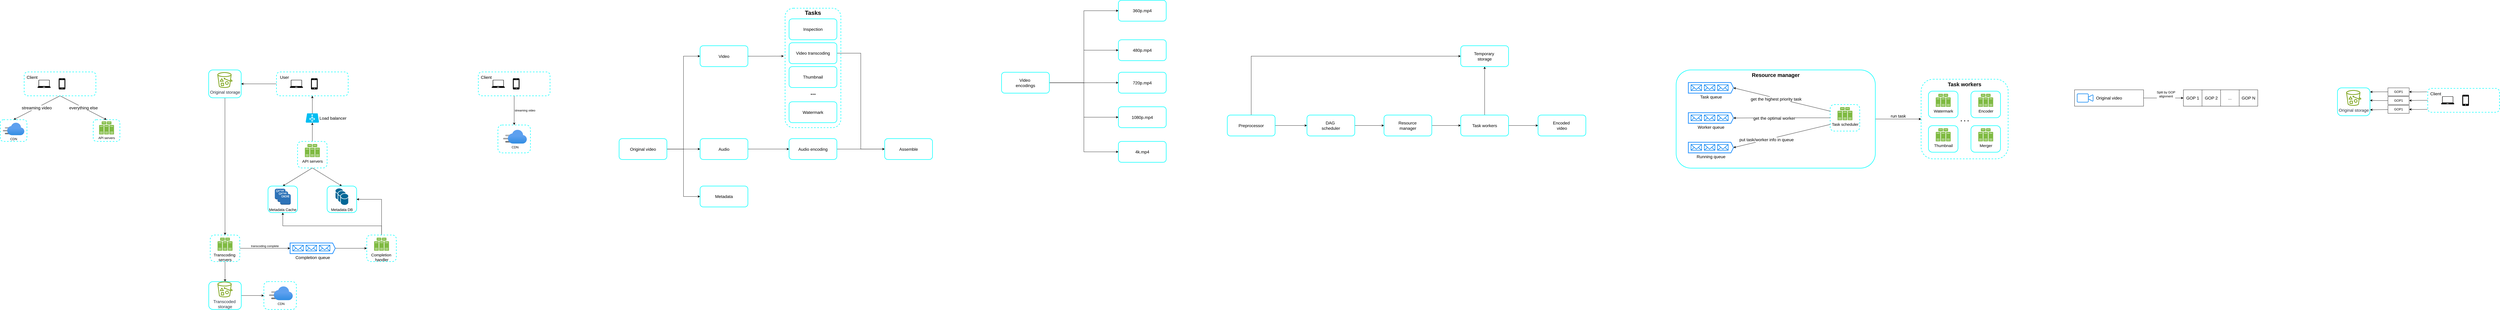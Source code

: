 <mxfile version="25.0.3">
  <diagram name="Page-1" id="iShj6CPr5NxjhSrO0xrF">
    <mxGraphModel dx="1194" dy="772" grid="1" gridSize="10" guides="1" tooltips="1" connect="1" arrows="1" fold="1" page="1" pageScale="1" pageWidth="827" pageHeight="1169" math="0" shadow="0">
      <root>
        <mxCell id="0" />
        <mxCell id="1" parent="0" />
        <mxCell id="dAvbf--570W4i5wHMgeu-1" style="edgeStyle=orthogonalEdgeStyle;rounded=0;orthogonalLoop=1;jettySize=auto;html=1;entryX=0;entryY=0.5;entryDx=0;entryDy=0;" edge="1" parent="1" source="dAvbf--570W4i5wHMgeu-3" target="dAvbf--570W4i5wHMgeu-137">
          <mxGeometry relative="1" as="geometry" />
        </mxCell>
        <mxCell id="dAvbf--570W4i5wHMgeu-2" value="Split by GOP&lt;div&gt;alignment&lt;/div&gt;" style="edgeLabel;html=1;align=center;verticalAlign=bottom;resizable=0;points=[];fontSize=12;labelPosition=center;verticalLabelPosition=top;" vertex="1" connectable="0" parent="dAvbf--570W4i5wHMgeu-1">
          <mxGeometry x="0.114" y="-2" relative="1" as="geometry">
            <mxPoint as="offset" />
          </mxGeometry>
        </mxCell>
        <mxCell id="dAvbf--570W4i5wHMgeu-3" value="Original video" style="rounded=0;whiteSpace=wrap;html=1;align=center;fontSize=16;" vertex="1" parent="1">
          <mxGeometry x="8070" y="417.38" width="260" height="61.75" as="geometry" />
        </mxCell>
        <mxCell id="dAvbf--570W4i5wHMgeu-4" value="Task workers" style="rounded=1;whiteSpace=wrap;html=1;strokeColor=#00FFFF;strokeWidth=2;verticalAlign=top;fontSize=20;fontStyle=1;dashed=1;" vertex="1" parent="1">
          <mxGeometry x="7492.38" y="377.5" width="327.62" height="300" as="geometry" />
        </mxCell>
        <mxCell id="dAvbf--570W4i5wHMgeu-5" value="run task" style="edgeStyle=orthogonalEdgeStyle;rounded=0;orthogonalLoop=1;jettySize=auto;html=1;entryX=0;entryY=0.5;entryDx=0;entryDy=0;labelPosition=center;verticalLabelPosition=top;align=center;verticalAlign=bottom;fontSize=16;" edge="1" parent="1" source="dAvbf--570W4i5wHMgeu-6" target="dAvbf--570W4i5wHMgeu-4">
          <mxGeometry x="-0.004" relative="1" as="geometry">
            <mxPoint as="offset" />
          </mxGeometry>
        </mxCell>
        <mxCell id="dAvbf--570W4i5wHMgeu-6" value="Resource manager" style="rounded=1;whiteSpace=wrap;html=1;strokeColor=#00FFFF;strokeWidth=2;labelPosition=center;verticalLabelPosition=middle;align=center;verticalAlign=top;fontSize=20;fontStyle=1" vertex="1" parent="1">
          <mxGeometry x="6570" y="342.5" width="750" height="370" as="geometry" />
        </mxCell>
        <mxCell id="dAvbf--570W4i5wHMgeu-7" value="" style="rounded=1;whiteSpace=wrap;html=1;strokeColor=#00FFFF;strokeWidth=2;dashed=1;" vertex="1" parent="1">
          <mxGeometry x="1252.51" y="1140" width="122.5" height="105" as="geometry" />
        </mxCell>
        <mxCell id="dAvbf--570W4i5wHMgeu-8" style="edgeStyle=orthogonalEdgeStyle;rounded=0;orthogonalLoop=1;jettySize=auto;html=1;entryX=0.5;entryY=0;entryDx=0;entryDy=0;" edge="1" parent="1" source="dAvbf--570W4i5wHMgeu-9" target="dAvbf--570W4i5wHMgeu-51">
          <mxGeometry relative="1" as="geometry" />
        </mxCell>
        <mxCell id="dAvbf--570W4i5wHMgeu-9" value="" style="rounded=1;whiteSpace=wrap;html=1;strokeColor=#00FFFF;strokeWidth=2;" vertex="1" parent="1">
          <mxGeometry x="1044.65" y="342.5" width="122.5" height="105" as="geometry" />
        </mxCell>
        <mxCell id="dAvbf--570W4i5wHMgeu-10" value="" style="rounded=1;whiteSpace=wrap;html=1;spacingLeft=0;spacingTop=0;strokeColor=#00FFFF;strokeWidth=2;dashed=1;fontSize=16;spacing=0;" vertex="1" parent="1">
          <mxGeometry x="610" y="530" width="100.38" height="81.75" as="geometry" />
        </mxCell>
        <mxCell id="dAvbf--570W4i5wHMgeu-11" value="streaming video" style="rounded=0;orthogonalLoop=1;jettySize=auto;html=1;entryX=0.5;entryY=0;entryDx=0;entryDy=0;exitX=0.5;exitY=1;exitDx=0;exitDy=0;fontSize=16;" edge="1" parent="1" source="dAvbf--570W4i5wHMgeu-13" target="dAvbf--570W4i5wHMgeu-17">
          <mxGeometry relative="1" as="geometry" />
        </mxCell>
        <mxCell id="dAvbf--570W4i5wHMgeu-12" value="everything else" style="rounded=0;orthogonalLoop=1;jettySize=auto;html=1;entryX=0.5;entryY=0;entryDx=0;entryDy=0;exitX=0.5;exitY=1;exitDx=0;exitDy=0;fontSize=16;" edge="1" parent="1" source="dAvbf--570W4i5wHMgeu-13" target="dAvbf--570W4i5wHMgeu-10">
          <mxGeometry relative="1" as="geometry" />
        </mxCell>
        <mxCell id="dAvbf--570W4i5wHMgeu-13" value="Client" style="rounded=1;whiteSpace=wrap;html=1;spacingLeft=-210;spacingTop=-50;strokeColor=#00FFFF;strokeWidth=2;dashed=1;fontSize=16;" vertex="1" parent="1">
          <mxGeometry x="350" y="350" width="270" height="90" as="geometry" />
        </mxCell>
        <mxCell id="dAvbf--570W4i5wHMgeu-14" value="" style="sketch=0;aspect=fixed;pointerEvents=1;shadow=0;dashed=0;html=1;strokeColor=none;labelPosition=center;verticalLabelPosition=bottom;verticalAlign=top;align=center;fillColor=#000000;shape=mxgraph.azure.laptop" vertex="1" parent="1">
          <mxGeometry x="400" y="380" width="50" height="30" as="geometry" />
        </mxCell>
        <mxCell id="dAvbf--570W4i5wHMgeu-15" value="" style="sketch=0;pointerEvents=1;shadow=0;dashed=0;html=1;strokeColor=none;fillColor=#000000;labelPosition=center;verticalLabelPosition=bottom;verticalAlign=top;outlineConnect=0;align=center;shape=mxgraph.office.devices.cell_phone_iphone_standalone;" vertex="1" parent="1">
          <mxGeometry x="480" y="374" width="25" height="42" as="geometry" />
        </mxCell>
        <mxCell id="dAvbf--570W4i5wHMgeu-16" value="" style="shape=image;html=1;verticalAlign=top;verticalLabelPosition=bottom;labelBackgroundColor=#ffffff;imageAspect=0;aspect=fixed;image=https://cdn0.iconfinder.com/data/icons/iphone-7-airpods-icons-solid-style/24/apple-tv-box-128.png" vertex="1" parent="1">
          <mxGeometry x="530" y="360" width="70" height="70" as="geometry" />
        </mxCell>
        <mxCell id="dAvbf--570W4i5wHMgeu-17" value="" style="rounded=1;whiteSpace=wrap;html=1;spacingLeft=0;spacingTop=0;strokeColor=#00FFFF;strokeWidth=2;dashed=1;fontSize=16;spacing=0;" vertex="1" parent="1">
          <mxGeometry x="260" y="530" width="100.38" height="81.75" as="geometry" />
        </mxCell>
        <mxCell id="dAvbf--570W4i5wHMgeu-18" value="CDN" style="image;aspect=fixed;html=1;points=[];align=center;fontSize=12;image=img/lib/azure2/app_services/CDN_Profiles.svg;" vertex="1" parent="1">
          <mxGeometry x="269.81" y="541.12" width="80.75" height="47.5" as="geometry" />
        </mxCell>
        <mxCell id="dAvbf--570W4i5wHMgeu-19" value="API servers" style="sketch=0;pointerEvents=1;shadow=0;dashed=0;html=1;strokeColor=none;fillColor=#505050;labelPosition=center;verticalLabelPosition=bottom;verticalAlign=top;outlineConnect=0;align=center;shape=mxgraph.office.servers.server_farm;fillColor=#7FBA42;" vertex="1" parent="1">
          <mxGeometry x="632.19" y="536.38" width="56" height="49" as="geometry" />
        </mxCell>
        <mxCell id="dAvbf--570W4i5wHMgeu-20" style="edgeStyle=orthogonalEdgeStyle;rounded=0;orthogonalLoop=1;jettySize=auto;html=1;entryX=1;entryY=0.5;entryDx=0;entryDy=0;" edge="1" parent="1" source="dAvbf--570W4i5wHMgeu-21" target="dAvbf--570W4i5wHMgeu-9">
          <mxGeometry relative="1" as="geometry" />
        </mxCell>
        <mxCell id="dAvbf--570W4i5wHMgeu-21" value="User" style="rounded=1;whiteSpace=wrap;html=1;spacingLeft=-210;spacingTop=-50;strokeColor=#00FFFF;strokeWidth=2;dashed=1;fontSize=16;" vertex="1" parent="1">
          <mxGeometry x="1300" y="350" width="270" height="90" as="geometry" />
        </mxCell>
        <mxCell id="dAvbf--570W4i5wHMgeu-22" value="" style="sketch=0;aspect=fixed;pointerEvents=1;shadow=0;dashed=0;html=1;strokeColor=none;labelPosition=center;verticalLabelPosition=bottom;verticalAlign=top;align=center;fillColor=#000000;shape=mxgraph.azure.laptop" vertex="1" parent="1">
          <mxGeometry x="1350" y="380" width="50" height="30" as="geometry" />
        </mxCell>
        <mxCell id="dAvbf--570W4i5wHMgeu-23" value="" style="sketch=0;pointerEvents=1;shadow=0;dashed=0;html=1;strokeColor=none;fillColor=#000000;labelPosition=center;verticalLabelPosition=bottom;verticalAlign=top;outlineConnect=0;align=center;shape=mxgraph.office.devices.cell_phone_iphone_standalone;" vertex="1" parent="1">
          <mxGeometry x="1430" y="374" width="25" height="42" as="geometry" />
        </mxCell>
        <mxCell id="dAvbf--570W4i5wHMgeu-24" value="" style="shape=image;html=1;verticalAlign=top;verticalLabelPosition=bottom;labelBackgroundColor=#ffffff;imageAspect=0;aspect=fixed;image=https://cdn0.iconfinder.com/data/icons/iphone-7-airpods-icons-solid-style/24/apple-tv-box-128.png" vertex="1" parent="1">
          <mxGeometry x="1480" y="360" width="70" height="70" as="geometry" />
        </mxCell>
        <mxCell id="dAvbf--570W4i5wHMgeu-25" value="Original storage" style="sketch=0;outlineConnect=0;fontColor=#232F3E;gradientColor=none;fillColor=#7AA116;strokeColor=none;dashed=0;verticalLabelPosition=bottom;verticalAlign=top;align=center;html=1;fontSize=16;fontStyle=0;aspect=fixed;pointerEvents=1;shape=mxgraph.aws4.bucket_with_objects;" vertex="1" parent="1">
          <mxGeometry x="1077.53" y="351" width="56.73" height="59" as="geometry" />
        </mxCell>
        <mxCell id="dAvbf--570W4i5wHMgeu-26" style="edgeStyle=orthogonalEdgeStyle;rounded=0;orthogonalLoop=1;jettySize=auto;html=1;entryX=0.5;entryY=0;entryDx=0;entryDy=0;startArrow=classic;startFill=1;endArrow=none;endFill=0;" edge="1" parent="1" source="dAvbf--570W4i5wHMgeu-27" target="dAvbf--570W4i5wHMgeu-31">
          <mxGeometry relative="1" as="geometry" />
        </mxCell>
        <mxCell id="dAvbf--570W4i5wHMgeu-27" value="Load balancer" style="verticalLabelPosition=middle;html=1;verticalAlign=middle;align=left;strokeColor=none;fillColor=#00BEF2;shape=mxgraph.azure.azure_load_balancer;labelPosition=right;fontSize=16;" vertex="1" parent="1">
          <mxGeometry x="1410" y="506.12" width="50" height="35" as="geometry" />
        </mxCell>
        <mxCell id="dAvbf--570W4i5wHMgeu-28" style="edgeStyle=orthogonalEdgeStyle;rounded=0;orthogonalLoop=1;jettySize=auto;html=1;entryX=0.5;entryY=0;entryDx=0;entryDy=0;entryPerimeter=0;startArrow=classic;startFill=1;endArrow=none;endFill=0;" edge="1" parent="1" source="dAvbf--570W4i5wHMgeu-21" target="dAvbf--570W4i5wHMgeu-27">
          <mxGeometry relative="1" as="geometry" />
        </mxCell>
        <mxCell id="dAvbf--570W4i5wHMgeu-29" style="rounded=0;orthogonalLoop=1;jettySize=auto;html=1;exitX=0.5;exitY=1;exitDx=0;exitDy=0;entryX=0.5;entryY=0;entryDx=0;entryDy=0;" edge="1" parent="1" source="dAvbf--570W4i5wHMgeu-31" target="dAvbf--570W4i5wHMgeu-33">
          <mxGeometry relative="1" as="geometry" />
        </mxCell>
        <mxCell id="dAvbf--570W4i5wHMgeu-30" style="rounded=0;orthogonalLoop=1;jettySize=auto;html=1;entryX=0.5;entryY=0;entryDx=0;entryDy=0;exitX=0.5;exitY=1;exitDx=0;exitDy=0;" edge="1" parent="1" source="dAvbf--570W4i5wHMgeu-31" target="dAvbf--570W4i5wHMgeu-34">
          <mxGeometry relative="1" as="geometry" />
        </mxCell>
        <mxCell id="dAvbf--570W4i5wHMgeu-31" value="" style="rounded=1;whiteSpace=wrap;html=1;strokeColor=#00FFFF;strokeWidth=2;dashed=1;" vertex="1" parent="1">
          <mxGeometry x="1379.38" y="611.75" width="111.25" height="100" as="geometry" />
        </mxCell>
        <mxCell id="dAvbf--570W4i5wHMgeu-32" value="&lt;font style=&quot;font-size: 15px;&quot;&gt;API servers&lt;/font&gt;" style="sketch=0;pointerEvents=1;shadow=0;dashed=0;html=1;strokeColor=none;fillColor=#505050;labelPosition=center;verticalLabelPosition=bottom;verticalAlign=top;outlineConnect=0;align=center;shape=mxgraph.office.servers.server_farm;fillColor=#7FBA42;" vertex="1" parent="1">
          <mxGeometry x="1407.01" y="621.75" width="56" height="49" as="geometry" />
        </mxCell>
        <mxCell id="dAvbf--570W4i5wHMgeu-33" value="Metadata Cache" style="rounded=1;whiteSpace=wrap;html=1;strokeColor=#00FFFF;strokeWidth=2;fontSize=14;verticalAlign=bottom;" vertex="1" parent="1">
          <mxGeometry x="1268.13" y="780" width="111.25" height="100" as="geometry" />
        </mxCell>
        <mxCell id="dAvbf--570W4i5wHMgeu-34" value="Metadata DB" style="rounded=1;whiteSpace=wrap;html=1;strokeColor=#00FFFF;strokeWidth=2;verticalAlign=bottom;fontSize=14;" vertex="1" parent="1">
          <mxGeometry x="1490.63" y="780" width="111.25" height="100" as="geometry" />
        </mxCell>
        <mxCell id="dAvbf--570W4i5wHMgeu-35" value="" style="outlineConnect=0;dashed=0;verticalLabelPosition=bottom;verticalAlign=top;align=center;html=1;shape=mxgraph.aws3.cache_node;fillColor=#2E73B8;gradientColor=none;" vertex="1" parent="1">
          <mxGeometry x="1293.76" y="790" width="40" height="40" as="geometry" />
        </mxCell>
        <mxCell id="dAvbf--570W4i5wHMgeu-36" value="" style="outlineConnect=0;dashed=0;verticalLabelPosition=bottom;verticalAlign=top;align=center;html=1;shape=mxgraph.aws3.cache_node;fillColor=#2E73B8;gradientColor=none;" vertex="1" parent="1">
          <mxGeometry x="1303.76" y="800" width="40" height="40" as="geometry" />
        </mxCell>
        <mxCell id="dAvbf--570W4i5wHMgeu-37" value="" style="outlineConnect=0;dashed=0;verticalLabelPosition=bottom;verticalAlign=top;align=center;html=1;shape=mxgraph.aws3.cache_node;fillColor=#2E73B8;gradientColor=none;" vertex="1" parent="1">
          <mxGeometry x="1313.76" y="810" width="40" height="40" as="geometry" />
        </mxCell>
        <mxCell id="dAvbf--570W4i5wHMgeu-38" value="" style="shape=mxgraph.cisco.storage.relational_database;html=1;pointerEvents=1;dashed=0;fillColor=#036897;strokeColor=#ffffff;strokeWidth=2;verticalLabelPosition=bottom;verticalAlign=top;align=center;outlineConnect=0;" vertex="1" parent="1">
          <mxGeometry x="1521.26" y="788" width="30" height="44" as="geometry" />
        </mxCell>
        <mxCell id="dAvbf--570W4i5wHMgeu-39" value="" style="shape=mxgraph.cisco.storage.relational_database;html=1;pointerEvents=1;dashed=0;fillColor=#036897;strokeColor=#ffffff;strokeWidth=2;verticalLabelPosition=bottom;verticalAlign=top;align=center;outlineConnect=0;" vertex="1" parent="1">
          <mxGeometry x="1531.26" y="798" width="30" height="44" as="geometry" />
        </mxCell>
        <mxCell id="dAvbf--570W4i5wHMgeu-40" value="" style="shape=mxgraph.cisco.storage.relational_database;html=1;pointerEvents=1;dashed=0;fillColor=#036897;strokeColor=#ffffff;strokeWidth=2;verticalLabelPosition=bottom;verticalAlign=top;align=center;outlineConnect=0;" vertex="1" parent="1">
          <mxGeometry x="1541.26" y="808" width="30" height="44" as="geometry" />
        </mxCell>
        <mxCell id="dAvbf--570W4i5wHMgeu-41" style="edgeStyle=orthogonalEdgeStyle;rounded=0;orthogonalLoop=1;jettySize=auto;html=1;" edge="1" parent="1" source="dAvbf--570W4i5wHMgeu-42" target="dAvbf--570W4i5wHMgeu-48">
          <mxGeometry relative="1" as="geometry" />
        </mxCell>
        <mxCell id="dAvbf--570W4i5wHMgeu-42" value="Completion queue" style="html=1;shadow=0;dashed=0;align=center;verticalAlign=top;shape=mxgraph.arrows2.arrow;dy=0;dx=10;notch=0;strokeWidth=3;strokeColor=#3399FF;labelPosition=center;verticalLabelPosition=bottom;fontSize=16;spacing=0;" vertex="1" parent="1">
          <mxGeometry x="1351.26" y="994.5" width="170" height="40" as="geometry" />
        </mxCell>
        <mxCell id="dAvbf--570W4i5wHMgeu-43" value="" style="html=1;verticalLabelPosition=bottom;align=center;labelBackgroundColor=#ffffff;verticalAlign=top;strokeWidth=2;strokeColor=#0080F0;shadow=0;dashed=0;shape=mxgraph.ios7.icons.mail;" vertex="1" parent="1">
          <mxGeometry x="1361.26" y="1003" width="40" height="21.5" as="geometry" />
        </mxCell>
        <mxCell id="dAvbf--570W4i5wHMgeu-44" value="" style="html=1;verticalLabelPosition=bottom;align=center;labelBackgroundColor=#ffffff;verticalAlign=top;strokeWidth=2;strokeColor=#0080F0;shadow=0;dashed=0;shape=mxgraph.ios7.icons.mail;" vertex="1" parent="1">
          <mxGeometry x="1461.26" y="1003" width="40" height="21.5" as="geometry" />
        </mxCell>
        <mxCell id="dAvbf--570W4i5wHMgeu-45" value="" style="html=1;verticalLabelPosition=bottom;align=center;labelBackgroundColor=#ffffff;verticalAlign=top;strokeWidth=2;strokeColor=#0080F0;shadow=0;dashed=0;shape=mxgraph.ios7.icons.mail;" vertex="1" parent="1">
          <mxGeometry x="1411.26" y="1003" width="40" height="21.5" as="geometry" />
        </mxCell>
        <mxCell id="dAvbf--570W4i5wHMgeu-46" style="edgeStyle=orthogonalEdgeStyle;rounded=0;orthogonalLoop=1;jettySize=auto;html=1;entryX=1;entryY=0.5;entryDx=0;entryDy=0;" edge="1" parent="1" source="dAvbf--570W4i5wHMgeu-48" target="dAvbf--570W4i5wHMgeu-34">
          <mxGeometry relative="1" as="geometry">
            <Array as="points">
              <mxPoint x="1696" y="830" />
            </Array>
          </mxGeometry>
        </mxCell>
        <mxCell id="dAvbf--570W4i5wHMgeu-47" style="edgeStyle=orthogonalEdgeStyle;rounded=0;orthogonalLoop=1;jettySize=auto;html=1;entryX=0.5;entryY=1;entryDx=0;entryDy=0;" edge="1" parent="1" source="dAvbf--570W4i5wHMgeu-48" target="dAvbf--570W4i5wHMgeu-33">
          <mxGeometry relative="1" as="geometry">
            <Array as="points">
              <mxPoint x="1696" y="930" />
              <mxPoint x="1324" y="930" />
            </Array>
          </mxGeometry>
        </mxCell>
        <mxCell id="dAvbf--570W4i5wHMgeu-48" value="" style="rounded=1;whiteSpace=wrap;html=1;strokeColor=#00FFFF;strokeWidth=2;dashed=1;" vertex="1" parent="1">
          <mxGeometry x="1640" y="964.5" width="111.25" height="100" as="geometry" />
        </mxCell>
        <mxCell id="dAvbf--570W4i5wHMgeu-49" value="&lt;font style=&quot;font-size: 15px;&quot;&gt;Completion&amp;nbsp;&lt;/font&gt;&lt;div&gt;&lt;font style=&quot;font-size: 15px;&quot;&gt;handler&lt;/font&gt;&lt;/div&gt;" style="sketch=0;pointerEvents=1;shadow=0;dashed=0;html=1;strokeColor=none;fillColor=#505050;labelPosition=center;verticalLabelPosition=bottom;verticalAlign=top;outlineConnect=0;align=center;shape=mxgraph.office.servers.server_farm;fillColor=#7FBA42;" vertex="1" parent="1">
          <mxGeometry x="1667.63" y="974.5" width="56" height="49" as="geometry" />
        </mxCell>
        <mxCell id="dAvbf--570W4i5wHMgeu-50" style="edgeStyle=orthogonalEdgeStyle;rounded=0;orthogonalLoop=1;jettySize=auto;html=1;entryX=0.5;entryY=0;entryDx=0;entryDy=0;" edge="1" parent="1" source="dAvbf--570W4i5wHMgeu-51" target="dAvbf--570W4i5wHMgeu-55">
          <mxGeometry relative="1" as="geometry" />
        </mxCell>
        <mxCell id="dAvbf--570W4i5wHMgeu-51" value="" style="rounded=1;whiteSpace=wrap;html=1;strokeColor=#00FFFF;strokeWidth=2;dashed=1;" vertex="1" parent="1">
          <mxGeometry x="1050.63" y="964.5" width="111.25" height="100" as="geometry" />
        </mxCell>
        <mxCell id="dAvbf--570W4i5wHMgeu-52" value="&lt;font style=&quot;font-size: 15px;&quot;&gt;Transcoding&amp;nbsp;&lt;/font&gt;&lt;div&gt;&lt;font style=&quot;font-size: 15px;&quot;&gt;servers&lt;/font&gt;&lt;/div&gt;" style="sketch=0;pointerEvents=1;shadow=0;dashed=0;html=1;strokeColor=none;fillColor=#505050;labelPosition=center;verticalLabelPosition=bottom;verticalAlign=top;outlineConnect=0;align=center;shape=mxgraph.office.servers.server_farm;fillColor=#7FBA42;" vertex="1" parent="1">
          <mxGeometry x="1078.26" y="974.5" width="56" height="49" as="geometry" />
        </mxCell>
        <mxCell id="dAvbf--570W4i5wHMgeu-53" value="transcoding complete" style="edgeStyle=orthogonalEdgeStyle;rounded=0;orthogonalLoop=1;jettySize=auto;html=1;entryX=0;entryY=0.5;entryDx=0;entryDy=0;entryPerimeter=0;verticalAlign=bottom;labelPosition=center;verticalLabelPosition=top;align=center;" edge="1" parent="1" source="dAvbf--570W4i5wHMgeu-51" target="dAvbf--570W4i5wHMgeu-42">
          <mxGeometry relative="1" as="geometry" />
        </mxCell>
        <mxCell id="dAvbf--570W4i5wHMgeu-54" style="edgeStyle=orthogonalEdgeStyle;rounded=0;orthogonalLoop=1;jettySize=auto;html=1;entryX=0;entryY=0.5;entryDx=0;entryDy=0;" edge="1" parent="1" source="dAvbf--570W4i5wHMgeu-55" target="dAvbf--570W4i5wHMgeu-7">
          <mxGeometry relative="1" as="geometry" />
        </mxCell>
        <mxCell id="dAvbf--570W4i5wHMgeu-55" value="" style="rounded=1;whiteSpace=wrap;html=1;strokeColor=#00FFFF;strokeWidth=2;" vertex="1" parent="1">
          <mxGeometry x="1045.01" y="1140" width="122.5" height="105" as="geometry" />
        </mxCell>
        <mxCell id="dAvbf--570W4i5wHMgeu-56" value="Transcoded&amp;nbsp;&lt;div&gt;storage&lt;/div&gt;" style="sketch=0;outlineConnect=0;fontColor=#232F3E;gradientColor=none;fillColor=#7AA116;strokeColor=none;dashed=0;verticalLabelPosition=bottom;verticalAlign=top;align=center;html=1;fontSize=16;fontStyle=0;aspect=fixed;pointerEvents=1;shape=mxgraph.aws4.bucket_with_objects;" vertex="1" parent="1">
          <mxGeometry x="1077.89" y="1140" width="56.73" height="59" as="geometry" />
        </mxCell>
        <mxCell id="dAvbf--570W4i5wHMgeu-57" value="CDN" style="image;aspect=fixed;html=1;points=[];align=center;fontSize=12;image=img/lib/azure2/app_services/CDN_Profiles.svg;" vertex="1" parent="1">
          <mxGeometry x="1272.01" y="1157.75" width="89.25" height="52.5" as="geometry" />
        </mxCell>
        <mxCell id="dAvbf--570W4i5wHMgeu-58" value="streaming video" style="edgeStyle=orthogonalEdgeStyle;rounded=0;orthogonalLoop=1;jettySize=auto;html=1;entryX=0.5;entryY=0;entryDx=0;entryDy=0;labelPosition=right;verticalLabelPosition=middle;align=left;verticalAlign=middle;" edge="1" parent="1" source="dAvbf--570W4i5wHMgeu-59" target="dAvbf--570W4i5wHMgeu-63">
          <mxGeometry relative="1" as="geometry" />
        </mxCell>
        <mxCell id="dAvbf--570W4i5wHMgeu-59" value="Client" style="rounded=1;whiteSpace=wrap;html=1;spacingLeft=-210;spacingTop=-50;strokeColor=#00FFFF;strokeWidth=2;dashed=1;fontSize=16;" vertex="1" parent="1">
          <mxGeometry x="2060" y="350" width="270" height="90" as="geometry" />
        </mxCell>
        <mxCell id="dAvbf--570W4i5wHMgeu-60" value="" style="sketch=0;aspect=fixed;pointerEvents=1;shadow=0;dashed=0;html=1;strokeColor=none;labelPosition=center;verticalLabelPosition=bottom;verticalAlign=top;align=center;fillColor=#000000;shape=mxgraph.azure.laptop" vertex="1" parent="1">
          <mxGeometry x="2110" y="380" width="50" height="30" as="geometry" />
        </mxCell>
        <mxCell id="dAvbf--570W4i5wHMgeu-61" value="" style="sketch=0;pointerEvents=1;shadow=0;dashed=0;html=1;strokeColor=none;fillColor=#000000;labelPosition=center;verticalLabelPosition=bottom;verticalAlign=top;outlineConnect=0;align=center;shape=mxgraph.office.devices.cell_phone_iphone_standalone;" vertex="1" parent="1">
          <mxGeometry x="2190" y="374" width="25" height="42" as="geometry" />
        </mxCell>
        <mxCell id="dAvbf--570W4i5wHMgeu-62" value="" style="shape=image;html=1;verticalAlign=top;verticalLabelPosition=bottom;labelBackgroundColor=#ffffff;imageAspect=0;aspect=fixed;image=https://cdn0.iconfinder.com/data/icons/iphone-7-airpods-icons-solid-style/24/apple-tv-box-128.png" vertex="1" parent="1">
          <mxGeometry x="2240" y="360" width="70" height="70" as="geometry" />
        </mxCell>
        <mxCell id="dAvbf--570W4i5wHMgeu-63" value="" style="rounded=1;whiteSpace=wrap;html=1;strokeColor=#00FFFF;strokeWidth=2;dashed=1;" vertex="1" parent="1">
          <mxGeometry x="2133.75" y="550" width="122.5" height="105" as="geometry" />
        </mxCell>
        <mxCell id="dAvbf--570W4i5wHMgeu-64" value="CDN" style="image;aspect=fixed;html=1;points=[];align=center;fontSize=12;image=img/lib/azure2/app_services/CDN_Profiles.svg;" vertex="1" parent="1">
          <mxGeometry x="2153.25" y="567.75" width="89.25" height="52.5" as="geometry" />
        </mxCell>
        <mxCell id="dAvbf--570W4i5wHMgeu-65" style="edgeStyle=orthogonalEdgeStyle;rounded=0;orthogonalLoop=1;jettySize=auto;html=1;entryX=0;entryY=0.5;entryDx=0;entryDy=0;" edge="1" parent="1" source="dAvbf--570W4i5wHMgeu-68" target="dAvbf--570W4i5wHMgeu-70">
          <mxGeometry relative="1" as="geometry" />
        </mxCell>
        <mxCell id="dAvbf--570W4i5wHMgeu-66" style="edgeStyle=orthogonalEdgeStyle;rounded=0;orthogonalLoop=1;jettySize=auto;html=1;entryX=0;entryY=0.5;entryDx=0;entryDy=0;" edge="1" parent="1" source="dAvbf--570W4i5wHMgeu-68" target="dAvbf--570W4i5wHMgeu-71">
          <mxGeometry relative="1" as="geometry" />
        </mxCell>
        <mxCell id="dAvbf--570W4i5wHMgeu-67" style="edgeStyle=orthogonalEdgeStyle;rounded=0;orthogonalLoop=1;jettySize=auto;html=1;entryX=0;entryY=0.5;entryDx=0;entryDy=0;" edge="1" parent="1" source="dAvbf--570W4i5wHMgeu-68" target="dAvbf--570W4i5wHMgeu-72">
          <mxGeometry relative="1" as="geometry" />
        </mxCell>
        <mxCell id="dAvbf--570W4i5wHMgeu-68" value="Original video" style="rounded=1;whiteSpace=wrap;html=1;spacingLeft=0;spacingTop=0;strokeColor=#00FFFF;strokeWidth=2;fontSize=16;spacing=0;" vertex="1" parent="1">
          <mxGeometry x="2590" y="601.25" width="180" height="78.75" as="geometry" />
        </mxCell>
        <mxCell id="dAvbf--570W4i5wHMgeu-69" style="edgeStyle=orthogonalEdgeStyle;rounded=0;orthogonalLoop=1;jettySize=auto;html=1;" edge="1" parent="1" source="dAvbf--570W4i5wHMgeu-70" target="dAvbf--570W4i5wHMgeu-74">
          <mxGeometry relative="1" as="geometry" />
        </mxCell>
        <mxCell id="dAvbf--570W4i5wHMgeu-70" value="Audio" style="rounded=1;whiteSpace=wrap;html=1;spacingLeft=0;spacingTop=0;strokeColor=#00FFFF;strokeWidth=2;fontSize=16;spacing=0;" vertex="1" parent="1">
          <mxGeometry x="2895" y="601.25" width="180" height="78.75" as="geometry" />
        </mxCell>
        <mxCell id="dAvbf--570W4i5wHMgeu-71" value="Video" style="rounded=1;whiteSpace=wrap;html=1;spacingLeft=0;spacingTop=0;strokeColor=#00FFFF;strokeWidth=2;fontSize=16;spacing=0;" vertex="1" parent="1">
          <mxGeometry x="2895" y="251.25" width="180" height="78.75" as="geometry" />
        </mxCell>
        <mxCell id="dAvbf--570W4i5wHMgeu-72" value="Metadata" style="rounded=1;whiteSpace=wrap;html=1;spacingLeft=0;spacingTop=0;strokeColor=#00FFFF;strokeWidth=2;fontSize=16;spacing=0;" vertex="1" parent="1">
          <mxGeometry x="2895" y="780" width="180" height="78.75" as="geometry" />
        </mxCell>
        <mxCell id="dAvbf--570W4i5wHMgeu-73" style="edgeStyle=orthogonalEdgeStyle;rounded=0;orthogonalLoop=1;jettySize=auto;html=1;entryX=0;entryY=0.5;entryDx=0;entryDy=0;" edge="1" parent="1" source="dAvbf--570W4i5wHMgeu-74" target="dAvbf--570W4i5wHMgeu-83">
          <mxGeometry relative="1" as="geometry" />
        </mxCell>
        <mxCell id="dAvbf--570W4i5wHMgeu-74" value="Audio encoding" style="rounded=1;whiteSpace=wrap;html=1;spacingLeft=0;spacingTop=0;strokeColor=#00FFFF;strokeWidth=2;fontSize=16;spacing=0;" vertex="1" parent="1">
          <mxGeometry x="3230" y="601.25" width="180" height="78.75" as="geometry" />
        </mxCell>
        <mxCell id="dAvbf--570W4i5wHMgeu-75" value="Tasks" style="rounded=1;whiteSpace=wrap;html=1;spacingLeft=0;spacingTop=0;strokeColor=#00FFFF;strokeWidth=2;fontSize=22;spacing=0;verticalAlign=top;fontStyle=1;dashed=1;" vertex="1" parent="1">
          <mxGeometry x="3215" y="110" width="210" height="450" as="geometry" />
        </mxCell>
        <mxCell id="dAvbf--570W4i5wHMgeu-76" value="Inspection" style="rounded=1;whiteSpace=wrap;html=1;spacingLeft=0;spacingTop=0;strokeColor=#00FFFF;strokeWidth=2;fontSize=16;spacing=0;" vertex="1" parent="1">
          <mxGeometry x="3230" y="150" width="180" height="78.75" as="geometry" />
        </mxCell>
        <mxCell id="dAvbf--570W4i5wHMgeu-77" value="Thumbnail" style="rounded=1;whiteSpace=wrap;html=1;spacingLeft=0;spacingTop=0;strokeColor=#00FFFF;strokeWidth=2;fontSize=16;spacing=0;" vertex="1" parent="1">
          <mxGeometry x="3230" y="330" width="180" height="78.75" as="geometry" />
        </mxCell>
        <mxCell id="dAvbf--570W4i5wHMgeu-78" style="edgeStyle=orthogonalEdgeStyle;rounded=0;orthogonalLoop=1;jettySize=auto;html=1;entryX=0;entryY=0.5;entryDx=0;entryDy=0;" edge="1" parent="1" source="dAvbf--570W4i5wHMgeu-79" target="dAvbf--570W4i5wHMgeu-83">
          <mxGeometry relative="1" as="geometry" />
        </mxCell>
        <mxCell id="dAvbf--570W4i5wHMgeu-79" value="Video transcoding" style="rounded=1;whiteSpace=wrap;html=1;spacingLeft=0;spacingTop=0;strokeColor=#00FFFF;strokeWidth=2;fontSize=16;spacing=0;" vertex="1" parent="1">
          <mxGeometry x="3230" y="240" width="180" height="78.75" as="geometry" />
        </mxCell>
        <mxCell id="dAvbf--570W4i5wHMgeu-80" value="Watermark" style="rounded=1;whiteSpace=wrap;html=1;spacingLeft=0;spacingTop=0;strokeColor=#00FFFF;strokeWidth=2;fontSize=16;spacing=0;" vertex="1" parent="1">
          <mxGeometry x="3230" y="462.37" width="180" height="78.75" as="geometry" />
        </mxCell>
        <mxCell id="dAvbf--570W4i5wHMgeu-81" value="..." style="text;html=1;align=center;verticalAlign=middle;resizable=0;points=[];autosize=1;strokeColor=none;fillColor=none;fontSize=24;fontStyle=1" vertex="1" parent="1">
          <mxGeometry x="3300" y="407.5" width="40" height="40" as="geometry" />
        </mxCell>
        <mxCell id="dAvbf--570W4i5wHMgeu-82" style="edgeStyle=orthogonalEdgeStyle;rounded=0;orthogonalLoop=1;jettySize=auto;html=1;entryX=-0.024;entryY=0.401;entryDx=0;entryDy=0;entryPerimeter=0;" edge="1" parent="1" source="dAvbf--570W4i5wHMgeu-71" target="dAvbf--570W4i5wHMgeu-75">
          <mxGeometry relative="1" as="geometry" />
        </mxCell>
        <mxCell id="dAvbf--570W4i5wHMgeu-83" value="Assemble" style="rounded=1;whiteSpace=wrap;html=1;spacingLeft=0;spacingTop=0;strokeColor=#00FFFF;strokeWidth=2;fontSize=16;spacing=0;" vertex="1" parent="1">
          <mxGeometry x="3590" y="601.25" width="180" height="78.75" as="geometry" />
        </mxCell>
        <mxCell id="dAvbf--570W4i5wHMgeu-84" style="edgeStyle=orthogonalEdgeStyle;rounded=0;orthogonalLoop=1;jettySize=auto;html=1;entryX=0;entryY=0.5;entryDx=0;entryDy=0;" edge="1" parent="1" source="dAvbf--570W4i5wHMgeu-89" target="dAvbf--570W4i5wHMgeu-90">
          <mxGeometry relative="1" as="geometry" />
        </mxCell>
        <mxCell id="dAvbf--570W4i5wHMgeu-85" style="edgeStyle=orthogonalEdgeStyle;rounded=0;orthogonalLoop=1;jettySize=auto;html=1;entryX=0;entryY=0.5;entryDx=0;entryDy=0;" edge="1" parent="1" source="dAvbf--570W4i5wHMgeu-89" target="dAvbf--570W4i5wHMgeu-91">
          <mxGeometry relative="1" as="geometry" />
        </mxCell>
        <mxCell id="dAvbf--570W4i5wHMgeu-86" style="edgeStyle=orthogonalEdgeStyle;rounded=0;orthogonalLoop=1;jettySize=auto;html=1;entryX=0;entryY=0.5;entryDx=0;entryDy=0;" edge="1" parent="1" source="dAvbf--570W4i5wHMgeu-89" target="dAvbf--570W4i5wHMgeu-92">
          <mxGeometry relative="1" as="geometry" />
        </mxCell>
        <mxCell id="dAvbf--570W4i5wHMgeu-87" style="edgeStyle=orthogonalEdgeStyle;rounded=0;orthogonalLoop=1;jettySize=auto;html=1;entryX=0;entryY=0.5;entryDx=0;entryDy=0;" edge="1" parent="1" source="dAvbf--570W4i5wHMgeu-89" target="dAvbf--570W4i5wHMgeu-93">
          <mxGeometry relative="1" as="geometry" />
        </mxCell>
        <mxCell id="dAvbf--570W4i5wHMgeu-88" style="edgeStyle=orthogonalEdgeStyle;rounded=0;orthogonalLoop=1;jettySize=auto;html=1;entryX=0;entryY=0.5;entryDx=0;entryDy=0;" edge="1" parent="1" source="dAvbf--570W4i5wHMgeu-89" target="dAvbf--570W4i5wHMgeu-94">
          <mxGeometry relative="1" as="geometry" />
        </mxCell>
        <mxCell id="dAvbf--570W4i5wHMgeu-89" value="Video&amp;nbsp;&lt;div&gt;encodings&lt;/div&gt;" style="rounded=1;whiteSpace=wrap;html=1;spacingLeft=0;spacingTop=0;strokeColor=#00FFFF;strokeWidth=2;fontSize=16;spacing=0;" vertex="1" parent="1">
          <mxGeometry x="4030" y="351.25" width="180" height="78.75" as="geometry" />
        </mxCell>
        <mxCell id="dAvbf--570W4i5wHMgeu-90" value="720p.mp4" style="rounded=1;whiteSpace=wrap;html=1;spacingLeft=0;spacingTop=0;strokeColor=#00FFFF;strokeWidth=2;fontSize=16;spacing=0;" vertex="1" parent="1">
          <mxGeometry x="4470" y="351.25" width="180" height="78.75" as="geometry" />
        </mxCell>
        <mxCell id="dAvbf--570W4i5wHMgeu-91" value="480p.mp4" style="rounded=1;whiteSpace=wrap;html=1;spacingLeft=0;spacingTop=0;strokeColor=#00FFFF;strokeWidth=2;fontSize=16;spacing=0;" vertex="1" parent="1">
          <mxGeometry x="4470" y="228.75" width="180" height="78.75" as="geometry" />
        </mxCell>
        <mxCell id="dAvbf--570W4i5wHMgeu-92" value="360p.mp4" style="rounded=1;whiteSpace=wrap;html=1;spacingLeft=0;spacingTop=0;strokeColor=#00FFFF;strokeWidth=2;fontSize=16;spacing=0;" vertex="1" parent="1">
          <mxGeometry x="4470" y="80" width="180" height="78.75" as="geometry" />
        </mxCell>
        <mxCell id="dAvbf--570W4i5wHMgeu-93" value="1080p.mp4" style="rounded=1;whiteSpace=wrap;html=1;spacingLeft=0;spacingTop=0;strokeColor=#00FFFF;strokeWidth=2;fontSize=16;spacing=0;" vertex="1" parent="1">
          <mxGeometry x="4470" y="481.25" width="180" height="78.75" as="geometry" />
        </mxCell>
        <mxCell id="dAvbf--570W4i5wHMgeu-94" value="4k.mp4" style="rounded=1;whiteSpace=wrap;html=1;spacingLeft=0;spacingTop=0;strokeColor=#00FFFF;strokeWidth=2;fontSize=16;spacing=0;" vertex="1" parent="1">
          <mxGeometry x="4470" y="611.75" width="180" height="78.75" as="geometry" />
        </mxCell>
        <mxCell id="dAvbf--570W4i5wHMgeu-95" style="edgeStyle=orthogonalEdgeStyle;rounded=0;orthogonalLoop=1;jettySize=auto;html=1;entryX=0;entryY=0.5;entryDx=0;entryDy=0;" edge="1" parent="1" source="dAvbf--570W4i5wHMgeu-97" target="dAvbf--570W4i5wHMgeu-99">
          <mxGeometry relative="1" as="geometry" />
        </mxCell>
        <mxCell id="dAvbf--570W4i5wHMgeu-96" style="edgeStyle=orthogonalEdgeStyle;rounded=0;orthogonalLoop=1;jettySize=auto;html=1;entryX=0;entryY=0.5;entryDx=0;entryDy=0;" edge="1" parent="1" source="dAvbf--570W4i5wHMgeu-97" target="dAvbf--570W4i5wHMgeu-106">
          <mxGeometry relative="1" as="geometry">
            <Array as="points">
              <mxPoint x="4970" y="290" />
            </Array>
          </mxGeometry>
        </mxCell>
        <mxCell id="dAvbf--570W4i5wHMgeu-97" value="Preprocessor" style="rounded=1;whiteSpace=wrap;html=1;spacingLeft=0;spacingTop=0;strokeColor=#00FFFF;strokeWidth=2;fontSize=16;spacing=0;" vertex="1" parent="1">
          <mxGeometry x="4880" y="512.5" width="180" height="78.75" as="geometry" />
        </mxCell>
        <mxCell id="dAvbf--570W4i5wHMgeu-98" style="edgeStyle=orthogonalEdgeStyle;rounded=0;orthogonalLoop=1;jettySize=auto;html=1;entryX=0;entryY=0.5;entryDx=0;entryDy=0;" edge="1" parent="1" source="dAvbf--570W4i5wHMgeu-99" target="dAvbf--570W4i5wHMgeu-101">
          <mxGeometry relative="1" as="geometry" />
        </mxCell>
        <mxCell id="dAvbf--570W4i5wHMgeu-99" value="DAG&amp;nbsp;&lt;div&gt;scheduler&lt;/div&gt;" style="rounded=1;whiteSpace=wrap;html=1;spacingLeft=0;spacingTop=0;strokeColor=#00FFFF;strokeWidth=2;fontSize=16;spacing=0;" vertex="1" parent="1">
          <mxGeometry x="5180" y="512.5" width="180" height="78.75" as="geometry" />
        </mxCell>
        <mxCell id="dAvbf--570W4i5wHMgeu-100" style="edgeStyle=orthogonalEdgeStyle;rounded=0;orthogonalLoop=1;jettySize=auto;html=1;entryX=0;entryY=0.5;entryDx=0;entryDy=0;" edge="1" parent="1" source="dAvbf--570W4i5wHMgeu-101" target="dAvbf--570W4i5wHMgeu-104">
          <mxGeometry relative="1" as="geometry" />
        </mxCell>
        <mxCell id="dAvbf--570W4i5wHMgeu-101" value="Resource&lt;span style=&quot;white-space: pre;&quot;&gt;&#x9;&lt;/span&gt;&lt;div&gt;&lt;span style=&quot;white-space: pre;&quot;&gt;manager&lt;/span&gt;&lt;/div&gt;" style="rounded=1;whiteSpace=wrap;html=1;spacingLeft=0;spacingTop=0;strokeColor=#00FFFF;strokeWidth=2;fontSize=16;spacing=0;" vertex="1" parent="1">
          <mxGeometry x="5470" y="512.5" width="180" height="78.75" as="geometry" />
        </mxCell>
        <mxCell id="dAvbf--570W4i5wHMgeu-102" style="edgeStyle=orthogonalEdgeStyle;rounded=0;orthogonalLoop=1;jettySize=auto;html=1;entryX=0;entryY=0.5;entryDx=0;entryDy=0;" edge="1" parent="1" source="dAvbf--570W4i5wHMgeu-104" target="dAvbf--570W4i5wHMgeu-105">
          <mxGeometry relative="1" as="geometry" />
        </mxCell>
        <mxCell id="dAvbf--570W4i5wHMgeu-103" style="edgeStyle=orthogonalEdgeStyle;rounded=0;orthogonalLoop=1;jettySize=auto;html=1;entryX=0.5;entryY=1;entryDx=0;entryDy=0;" edge="1" parent="1" source="dAvbf--570W4i5wHMgeu-104" target="dAvbf--570W4i5wHMgeu-106">
          <mxGeometry relative="1" as="geometry" />
        </mxCell>
        <mxCell id="dAvbf--570W4i5wHMgeu-104" value="Task workers" style="rounded=1;whiteSpace=wrap;html=1;spacingLeft=0;spacingTop=0;strokeColor=#00FFFF;strokeWidth=2;fontSize=16;spacing=0;" vertex="1" parent="1">
          <mxGeometry x="5759" y="512.5" width="180" height="78.75" as="geometry" />
        </mxCell>
        <mxCell id="dAvbf--570W4i5wHMgeu-105" value="Encoded&amp;nbsp;&lt;div&gt;video&lt;/div&gt;" style="rounded=1;whiteSpace=wrap;html=1;spacingLeft=0;spacingTop=0;strokeColor=#00FFFF;strokeWidth=2;fontSize=16;spacing=0;" vertex="1" parent="1">
          <mxGeometry x="6050" y="512.5" width="180" height="78.75" as="geometry" />
        </mxCell>
        <mxCell id="dAvbf--570W4i5wHMgeu-106" value="Temporary&amp;nbsp;&lt;div&gt;storage&lt;/div&gt;" style="rounded=1;whiteSpace=wrap;html=1;spacingLeft=0;spacingTop=0;strokeColor=#00FFFF;strokeWidth=2;fontSize=16;spacing=0;" vertex="1" parent="1">
          <mxGeometry x="5759" y="251.25" width="180" height="78.75" as="geometry" />
        </mxCell>
        <mxCell id="dAvbf--570W4i5wHMgeu-107" value="Task queue" style="html=1;shadow=0;dashed=0;align=center;verticalAlign=top;shape=mxgraph.arrows2.arrow;dy=0;dx=10;notch=0;strokeWidth=3;strokeColor=#3399FF;labelPosition=center;verticalLabelPosition=bottom;fontSize=16;spacing=0;" vertex="1" parent="1">
          <mxGeometry x="6616" y="390" width="170" height="40" as="geometry" />
        </mxCell>
        <mxCell id="dAvbf--570W4i5wHMgeu-108" value="" style="html=1;verticalLabelPosition=bottom;align=center;labelBackgroundColor=#ffffff;verticalAlign=top;strokeWidth=2;strokeColor=#0080F0;shadow=0;dashed=0;shape=mxgraph.ios7.icons.mail;" vertex="1" parent="1">
          <mxGeometry x="6626" y="398.5" width="40" height="21.5" as="geometry" />
        </mxCell>
        <mxCell id="dAvbf--570W4i5wHMgeu-109" value="" style="html=1;verticalLabelPosition=bottom;align=center;labelBackgroundColor=#ffffff;verticalAlign=top;strokeWidth=2;strokeColor=#0080F0;shadow=0;dashed=0;shape=mxgraph.ios7.icons.mail;" vertex="1" parent="1">
          <mxGeometry x="6726" y="398.5" width="40" height="21.5" as="geometry" />
        </mxCell>
        <mxCell id="dAvbf--570W4i5wHMgeu-110" value="" style="html=1;verticalLabelPosition=bottom;align=center;labelBackgroundColor=#ffffff;verticalAlign=top;strokeWidth=2;strokeColor=#0080F0;shadow=0;dashed=0;shape=mxgraph.ios7.icons.mail;" vertex="1" parent="1">
          <mxGeometry x="6676" y="398.5" width="40" height="21.5" as="geometry" />
        </mxCell>
        <mxCell id="dAvbf--570W4i5wHMgeu-111" value="Worker queue" style="html=1;shadow=0;dashed=0;align=center;verticalAlign=top;shape=mxgraph.arrows2.arrow;dy=0;dx=10;notch=0;strokeWidth=3;strokeColor=#3399FF;labelPosition=center;verticalLabelPosition=bottom;fontSize=16;spacing=0;" vertex="1" parent="1">
          <mxGeometry x="6616" y="503.62" width="170" height="40" as="geometry" />
        </mxCell>
        <mxCell id="dAvbf--570W4i5wHMgeu-112" value="" style="html=1;verticalLabelPosition=bottom;align=center;labelBackgroundColor=#ffffff;verticalAlign=top;strokeWidth=2;strokeColor=#0080F0;shadow=0;dashed=0;shape=mxgraph.ios7.icons.mail;" vertex="1" parent="1">
          <mxGeometry x="6626" y="512.12" width="40" height="21.5" as="geometry" />
        </mxCell>
        <mxCell id="dAvbf--570W4i5wHMgeu-113" value="" style="html=1;verticalLabelPosition=bottom;align=center;labelBackgroundColor=#ffffff;verticalAlign=top;strokeWidth=2;strokeColor=#0080F0;shadow=0;dashed=0;shape=mxgraph.ios7.icons.mail;" vertex="1" parent="1">
          <mxGeometry x="6726" y="512.12" width="40" height="21.5" as="geometry" />
        </mxCell>
        <mxCell id="dAvbf--570W4i5wHMgeu-114" value="" style="html=1;verticalLabelPosition=bottom;align=center;labelBackgroundColor=#ffffff;verticalAlign=top;strokeWidth=2;strokeColor=#0080F0;shadow=0;dashed=0;shape=mxgraph.ios7.icons.mail;" vertex="1" parent="1">
          <mxGeometry x="6676" y="512.12" width="40" height="21.5" as="geometry" />
        </mxCell>
        <mxCell id="dAvbf--570W4i5wHMgeu-115" value="Running queue" style="html=1;shadow=0;dashed=0;align=center;verticalAlign=top;shape=mxgraph.arrows2.arrow;dy=0;dx=10;notch=0;strokeWidth=3;strokeColor=#3399FF;labelPosition=center;verticalLabelPosition=bottom;fontSize=16;spacing=0;" vertex="1" parent="1">
          <mxGeometry x="6616" y="615" width="170" height="40" as="geometry" />
        </mxCell>
        <mxCell id="dAvbf--570W4i5wHMgeu-116" value="" style="html=1;verticalLabelPosition=bottom;align=center;labelBackgroundColor=#ffffff;verticalAlign=top;strokeWidth=2;strokeColor=#0080F0;shadow=0;dashed=0;shape=mxgraph.ios7.icons.mail;" vertex="1" parent="1">
          <mxGeometry x="6626" y="623.5" width="40" height="21.5" as="geometry" />
        </mxCell>
        <mxCell id="dAvbf--570W4i5wHMgeu-117" value="" style="html=1;verticalLabelPosition=bottom;align=center;labelBackgroundColor=#ffffff;verticalAlign=top;strokeWidth=2;strokeColor=#0080F0;shadow=0;dashed=0;shape=mxgraph.ios7.icons.mail;" vertex="1" parent="1">
          <mxGeometry x="6726" y="623.5" width="40" height="21.5" as="geometry" />
        </mxCell>
        <mxCell id="dAvbf--570W4i5wHMgeu-118" value="" style="html=1;verticalLabelPosition=bottom;align=center;labelBackgroundColor=#ffffff;verticalAlign=top;strokeWidth=2;strokeColor=#0080F0;shadow=0;dashed=0;shape=mxgraph.ios7.icons.mail;" vertex="1" parent="1">
          <mxGeometry x="6676" y="623.5" width="40" height="21.5" as="geometry" />
        </mxCell>
        <mxCell id="dAvbf--570W4i5wHMgeu-119" value="" style="rounded=1;whiteSpace=wrap;html=1;strokeColor=#00FFFF;strokeWidth=2;dashed=1;" vertex="1" parent="1">
          <mxGeometry x="7150" y="472.87" width="111.25" height="100" as="geometry" />
        </mxCell>
        <mxCell id="dAvbf--570W4i5wHMgeu-120" value="&lt;span style=&quot;font-size: 15px;&quot;&gt;Task scheduler&lt;/span&gt;" style="sketch=0;pointerEvents=1;shadow=0;dashed=0;html=1;strokeColor=none;fillColor=#505050;labelPosition=center;verticalLabelPosition=bottom;verticalAlign=top;outlineConnect=0;align=center;shape=mxgraph.office.servers.server_farm;fillColor=#7FBA42;" vertex="1" parent="1">
          <mxGeometry x="7177.63" y="482.87" width="56" height="49" as="geometry" />
        </mxCell>
        <mxCell id="dAvbf--570W4i5wHMgeu-121" style="rounded=0;orthogonalLoop=1;jettySize=auto;html=1;exitX=0;exitY=0.25;exitDx=0;exitDy=0;entryX=1;entryY=0.5;entryDx=0;entryDy=0;entryPerimeter=0;" edge="1" parent="1" source="dAvbf--570W4i5wHMgeu-119" target="dAvbf--570W4i5wHMgeu-107">
          <mxGeometry relative="1" as="geometry" />
        </mxCell>
        <mxCell id="dAvbf--570W4i5wHMgeu-122" value="get the highest priority task" style="edgeLabel;html=1;align=center;verticalAlign=middle;resizable=0;points=[];fontSize=16;" vertex="1" connectable="0" parent="dAvbf--570W4i5wHMgeu-121">
          <mxGeometry x="0.119" y="3" relative="1" as="geometry">
            <mxPoint as="offset" />
          </mxGeometry>
        </mxCell>
        <mxCell id="dAvbf--570W4i5wHMgeu-123" style="edgeStyle=orthogonalEdgeStyle;rounded=0;orthogonalLoop=1;jettySize=auto;html=1;entryX=1;entryY=0.5;entryDx=0;entryDy=0;entryPerimeter=0;" edge="1" parent="1" source="dAvbf--570W4i5wHMgeu-119" target="dAvbf--570W4i5wHMgeu-111">
          <mxGeometry relative="1" as="geometry" />
        </mxCell>
        <mxCell id="dAvbf--570W4i5wHMgeu-124" value="get the optimal worker" style="edgeLabel;html=1;align=center;verticalAlign=middle;resizable=0;points=[];fontSize=16;" vertex="1" connectable="0" parent="dAvbf--570W4i5wHMgeu-123">
          <mxGeometry x="0.161" relative="1" as="geometry">
            <mxPoint as="offset" />
          </mxGeometry>
        </mxCell>
        <mxCell id="dAvbf--570W4i5wHMgeu-125" style="rounded=0;orthogonalLoop=1;jettySize=auto;html=1;exitX=0;exitY=0.75;exitDx=0;exitDy=0;entryX=1;entryY=0.5;entryDx=0;entryDy=0;entryPerimeter=0;" edge="1" parent="1" source="dAvbf--570W4i5wHMgeu-119" target="dAvbf--570W4i5wHMgeu-115">
          <mxGeometry relative="1" as="geometry" />
        </mxCell>
        <mxCell id="dAvbf--570W4i5wHMgeu-126" value="put task/worker info in queue" style="edgeLabel;html=1;align=center;verticalAlign=middle;resizable=0;points=[];fontSize=16;" vertex="1" connectable="0" parent="dAvbf--570W4i5wHMgeu-125">
          <mxGeometry x="0.316" y="-1" relative="1" as="geometry">
            <mxPoint as="offset" />
          </mxGeometry>
        </mxCell>
        <mxCell id="dAvbf--570W4i5wHMgeu-127" value="" style="rounded=1;whiteSpace=wrap;html=1;strokeColor=#00FFFF;strokeWidth=2;" vertex="1" parent="1">
          <mxGeometry x="7520" y="422.5" width="111.25" height="100" as="geometry" />
        </mxCell>
        <mxCell id="dAvbf--570W4i5wHMgeu-128" value="&lt;span style=&quot;font-size: 15px;&quot;&gt;Watermark&lt;/span&gt;" style="sketch=0;pointerEvents=1;shadow=0;dashed=0;html=1;strokeColor=none;fillColor=#505050;labelPosition=center;verticalLabelPosition=bottom;verticalAlign=top;outlineConnect=0;align=center;shape=mxgraph.office.servers.server_farm;fillColor=#7FBA42;" vertex="1" parent="1">
          <mxGeometry x="7547.63" y="432.5" width="56" height="49" as="geometry" />
        </mxCell>
        <mxCell id="dAvbf--570W4i5wHMgeu-129" value="" style="rounded=1;whiteSpace=wrap;html=1;strokeColor=#00FFFF;strokeWidth=2;" vertex="1" parent="1">
          <mxGeometry x="7680" y="422.5" width="111.25" height="100" as="geometry" />
        </mxCell>
        <mxCell id="dAvbf--570W4i5wHMgeu-130" value="&lt;span style=&quot;font-size: 15px;&quot;&gt;Encoder&lt;/span&gt;" style="sketch=0;pointerEvents=1;shadow=0;dashed=0;html=1;strokeColor=none;fillColor=#505050;labelPosition=center;verticalLabelPosition=bottom;verticalAlign=top;outlineConnect=0;align=center;shape=mxgraph.office.servers.server_farm;fillColor=#7FBA42;" vertex="1" parent="1">
          <mxGeometry x="7707.63" y="432.5" width="56" height="49" as="geometry" />
        </mxCell>
        <mxCell id="dAvbf--570W4i5wHMgeu-131" value="" style="rounded=1;whiteSpace=wrap;html=1;strokeColor=#00FFFF;strokeWidth=2;" vertex="1" parent="1">
          <mxGeometry x="7520" y="552.5" width="111.25" height="100" as="geometry" />
        </mxCell>
        <mxCell id="dAvbf--570W4i5wHMgeu-132" value="&lt;span style=&quot;font-size: 15px;&quot;&gt;Thumbnail&lt;/span&gt;" style="sketch=0;pointerEvents=1;shadow=0;dashed=0;html=1;strokeColor=none;fillColor=#505050;labelPosition=center;verticalLabelPosition=bottom;verticalAlign=top;outlineConnect=0;align=center;shape=mxgraph.office.servers.server_farm;fillColor=#7FBA42;" vertex="1" parent="1">
          <mxGeometry x="7547.63" y="562.5" width="56" height="49" as="geometry" />
        </mxCell>
        <mxCell id="dAvbf--570W4i5wHMgeu-133" value="" style="rounded=1;whiteSpace=wrap;html=1;strokeColor=#00FFFF;strokeWidth=2;" vertex="1" parent="1">
          <mxGeometry x="7680" y="552.5" width="111.25" height="100" as="geometry" />
        </mxCell>
        <mxCell id="dAvbf--570W4i5wHMgeu-134" value="&lt;span style=&quot;font-size: 15px;&quot;&gt;Merger&lt;/span&gt;" style="sketch=0;pointerEvents=1;shadow=0;dashed=0;html=1;strokeColor=none;fillColor=#505050;labelPosition=center;verticalLabelPosition=bottom;verticalAlign=top;outlineConnect=0;align=center;shape=mxgraph.office.servers.server_farm;fillColor=#7FBA42;" vertex="1" parent="1">
          <mxGeometry x="7707.63" y="562.5" width="56" height="49" as="geometry" />
        </mxCell>
        <mxCell id="dAvbf--570W4i5wHMgeu-135" value=". . ." style="text;html=1;align=center;verticalAlign=middle;resizable=0;points=[];autosize=1;strokeColor=none;fillColor=none;fontSize=23;fontStyle=1" vertex="1" parent="1">
          <mxGeometry x="7626.19" y="507.5" width="60" height="40" as="geometry" />
        </mxCell>
        <mxCell id="dAvbf--570W4i5wHMgeu-136" value="" style="html=1;verticalLabelPosition=bottom;align=center;labelBackgroundColor=#ffffff;verticalAlign=top;strokeWidth=2;strokeColor=#0080F0;shadow=0;dashed=0;shape=mxgraph.ios7.icons.video_conversation;" vertex="1" parent="1">
          <mxGeometry x="8080" y="432.5" width="60" height="31.5" as="geometry" />
        </mxCell>
        <mxCell id="dAvbf--570W4i5wHMgeu-137" value="GOP 1" style="rounded=0;whiteSpace=wrap;html=1;align=center;fontSize=16;" vertex="1" parent="1">
          <mxGeometry x="8480" y="417.38" width="70" height="61.75" as="geometry" />
        </mxCell>
        <mxCell id="dAvbf--570W4i5wHMgeu-138" value="GOP 2" style="rounded=0;whiteSpace=wrap;html=1;align=center;fontSize=16;" vertex="1" parent="1">
          <mxGeometry x="8550" y="417.38" width="70" height="61.75" as="geometry" />
        </mxCell>
        <mxCell id="dAvbf--570W4i5wHMgeu-139" value="..." style="rounded=0;whiteSpace=wrap;html=1;align=center;fontSize=16;" vertex="1" parent="1">
          <mxGeometry x="8620" y="417.38" width="70" height="61.75" as="geometry" />
        </mxCell>
        <mxCell id="dAvbf--570W4i5wHMgeu-140" value="GOP N" style="rounded=0;whiteSpace=wrap;html=1;align=center;fontSize=16;" vertex="1" parent="1">
          <mxGeometry x="8690" y="417.38" width="70" height="61.75" as="geometry" />
        </mxCell>
        <mxCell id="dAvbf--570W4i5wHMgeu-141" value="" style="rounded=1;whiteSpace=wrap;html=1;strokeColor=#00FFFF;strokeWidth=2;" vertex="1" parent="1">
          <mxGeometry x="9060" y="410" width="122.5" height="105" as="geometry" />
        </mxCell>
        <mxCell id="dAvbf--570W4i5wHMgeu-142" value="Original storage" style="sketch=0;outlineConnect=0;fontColor=#232F3E;gradientColor=none;fillColor=#7AA116;strokeColor=none;dashed=0;verticalLabelPosition=bottom;verticalAlign=top;align=center;html=1;fontSize=16;fontStyle=0;aspect=fixed;pointerEvents=1;shape=mxgraph.aws4.bucket_with_objects;" vertex="1" parent="1">
          <mxGeometry x="9092.88" y="418.5" width="56.73" height="59" as="geometry" />
        </mxCell>
        <mxCell id="dAvbf--570W4i5wHMgeu-143" style="edgeStyle=orthogonalEdgeStyle;rounded=0;orthogonalLoop=1;jettySize=auto;html=1;entryX=1;entryY=0.5;entryDx=0;entryDy=0;" edge="1" parent="1" target="dAvbf--570W4i5wHMgeu-150">
          <mxGeometry relative="1" as="geometry">
            <mxPoint x="9397" y="425" as="sourcePoint" />
          </mxGeometry>
        </mxCell>
        <mxCell id="dAvbf--570W4i5wHMgeu-144" style="edgeStyle=orthogonalEdgeStyle;rounded=0;orthogonalLoop=1;jettySize=auto;html=1;entryX=1;entryY=0.5;entryDx=0;entryDy=0;" edge="1" parent="1" source="dAvbf--570W4i5wHMgeu-146" target="dAvbf--570W4i5wHMgeu-151">
          <mxGeometry relative="1" as="geometry" />
        </mxCell>
        <mxCell id="dAvbf--570W4i5wHMgeu-145" style="edgeStyle=orthogonalEdgeStyle;rounded=0;orthogonalLoop=1;jettySize=auto;html=1;entryX=1;entryY=0.5;entryDx=0;entryDy=0;" edge="1" parent="1" target="dAvbf--570W4i5wHMgeu-152">
          <mxGeometry relative="1" as="geometry">
            <mxPoint x="9399" y="491" as="sourcePoint" />
          </mxGeometry>
        </mxCell>
        <mxCell id="dAvbf--570W4i5wHMgeu-146" value="Client" style="rounded=1;whiteSpace=wrap;html=1;spacingLeft=-210;spacingTop=-50;strokeColor=#00FFFF;strokeWidth=2;dashed=1;fontSize=16;" vertex="1" parent="1">
          <mxGeometry x="9400" y="412" width="270" height="90" as="geometry" />
        </mxCell>
        <mxCell id="dAvbf--570W4i5wHMgeu-147" value="" style="sketch=0;aspect=fixed;pointerEvents=1;shadow=0;dashed=0;html=1;strokeColor=none;labelPosition=center;verticalLabelPosition=bottom;verticalAlign=top;align=center;fillColor=#000000;shape=mxgraph.azure.laptop" vertex="1" parent="1">
          <mxGeometry x="9450" y="442" width="50" height="30" as="geometry" />
        </mxCell>
        <mxCell id="dAvbf--570W4i5wHMgeu-148" value="" style="sketch=0;pointerEvents=1;shadow=0;dashed=0;html=1;strokeColor=none;fillColor=#000000;labelPosition=center;verticalLabelPosition=bottom;verticalAlign=top;outlineConnect=0;align=center;shape=mxgraph.office.devices.cell_phone_iphone_standalone;" vertex="1" parent="1">
          <mxGeometry x="9530" y="436" width="25" height="42" as="geometry" />
        </mxCell>
        <mxCell id="dAvbf--570W4i5wHMgeu-149" value="" style="shape=image;html=1;verticalAlign=top;verticalLabelPosition=bottom;labelBackgroundColor=#ffffff;imageAspect=0;aspect=fixed;image=https://cdn0.iconfinder.com/data/icons/iphone-7-airpods-icons-solid-style/24/apple-tv-box-128.png" vertex="1" parent="1">
          <mxGeometry x="9580" y="422" width="70" height="70" as="geometry" />
        </mxCell>
        <mxCell id="dAvbf--570W4i5wHMgeu-150" value="GOP1" style="rounded=0;whiteSpace=wrap;html=1;" vertex="1" parent="1">
          <mxGeometry x="9250" y="410" width="80" height="30" as="geometry" />
        </mxCell>
        <mxCell id="dAvbf--570W4i5wHMgeu-151" value="GOP1" style="rounded=0;whiteSpace=wrap;html=1;" vertex="1" parent="1">
          <mxGeometry x="9250" y="442.87" width="80" height="30" as="geometry" />
        </mxCell>
        <mxCell id="dAvbf--570W4i5wHMgeu-152" value="GOP1" style="rounded=0;whiteSpace=wrap;html=1;" vertex="1" parent="1">
          <mxGeometry x="9250" y="476.12" width="80" height="30" as="geometry" />
        </mxCell>
        <mxCell id="dAvbf--570W4i5wHMgeu-153" style="edgeStyle=orthogonalEdgeStyle;rounded=0;orthogonalLoop=1;jettySize=auto;html=1;entryX=1.005;entryY=0.146;entryDx=0;entryDy=0;entryPerimeter=0;" edge="1" parent="1" source="dAvbf--570W4i5wHMgeu-150" target="dAvbf--570W4i5wHMgeu-141">
          <mxGeometry relative="1" as="geometry" />
        </mxCell>
        <mxCell id="dAvbf--570W4i5wHMgeu-154" style="edgeStyle=orthogonalEdgeStyle;rounded=0;orthogonalLoop=1;jettySize=auto;html=1;entryX=1.001;entryY=0.45;entryDx=0;entryDy=0;entryPerimeter=0;" edge="1" parent="1" source="dAvbf--570W4i5wHMgeu-151" target="dAvbf--570W4i5wHMgeu-141">
          <mxGeometry relative="1" as="geometry" />
        </mxCell>
        <mxCell id="dAvbf--570W4i5wHMgeu-155" style="rounded=0;orthogonalLoop=1;jettySize=auto;html=1;entryX=1.005;entryY=0.788;entryDx=0;entryDy=0;entryPerimeter=0;" edge="1" parent="1" source="dAvbf--570W4i5wHMgeu-152" target="dAvbf--570W4i5wHMgeu-141">
          <mxGeometry relative="1" as="geometry" />
        </mxCell>
      </root>
    </mxGraphModel>
  </diagram>
</mxfile>
